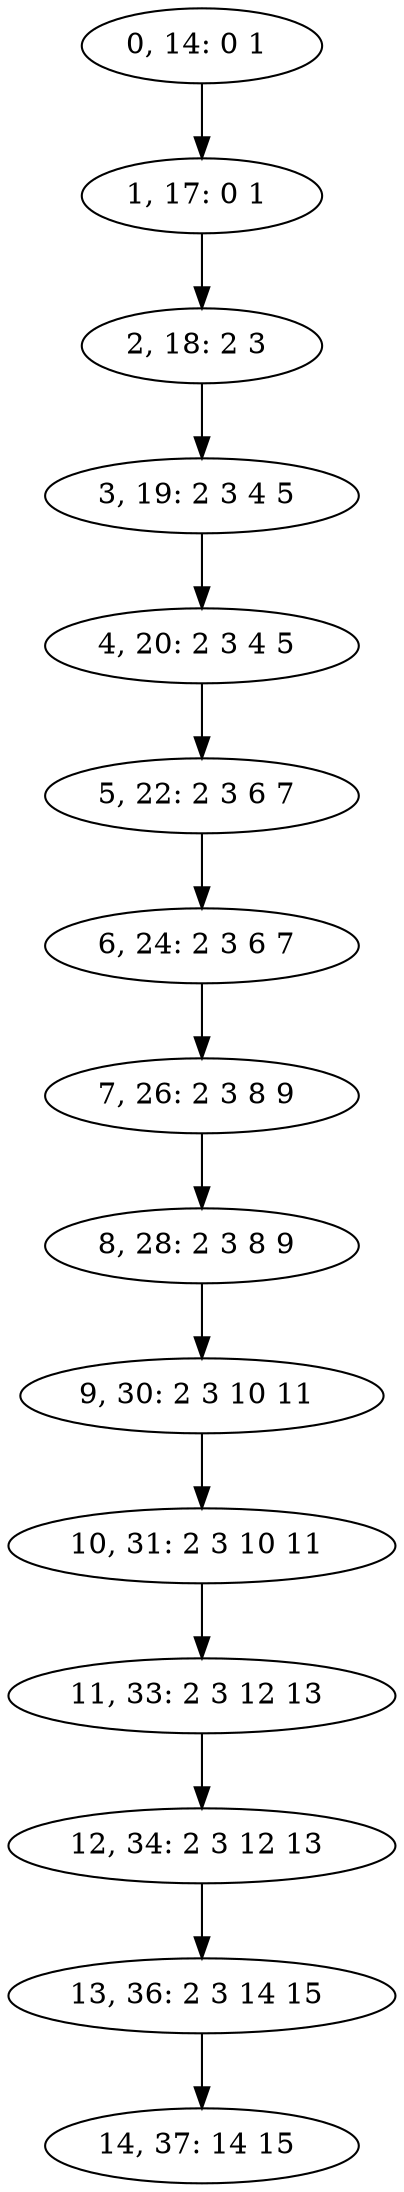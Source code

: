digraph G {
0[label="0, 14: 0 1 "];
1[label="1, 17: 0 1 "];
2[label="2, 18: 2 3 "];
3[label="3, 19: 2 3 4 5 "];
4[label="4, 20: 2 3 4 5 "];
5[label="5, 22: 2 3 6 7 "];
6[label="6, 24: 2 3 6 7 "];
7[label="7, 26: 2 3 8 9 "];
8[label="8, 28: 2 3 8 9 "];
9[label="9, 30: 2 3 10 11 "];
10[label="10, 31: 2 3 10 11 "];
11[label="11, 33: 2 3 12 13 "];
12[label="12, 34: 2 3 12 13 "];
13[label="13, 36: 2 3 14 15 "];
14[label="14, 37: 14 15 "];
0->1 ;
1->2 ;
2->3 ;
3->4 ;
4->5 ;
5->6 ;
6->7 ;
7->8 ;
8->9 ;
9->10 ;
10->11 ;
11->12 ;
12->13 ;
13->14 ;
}

